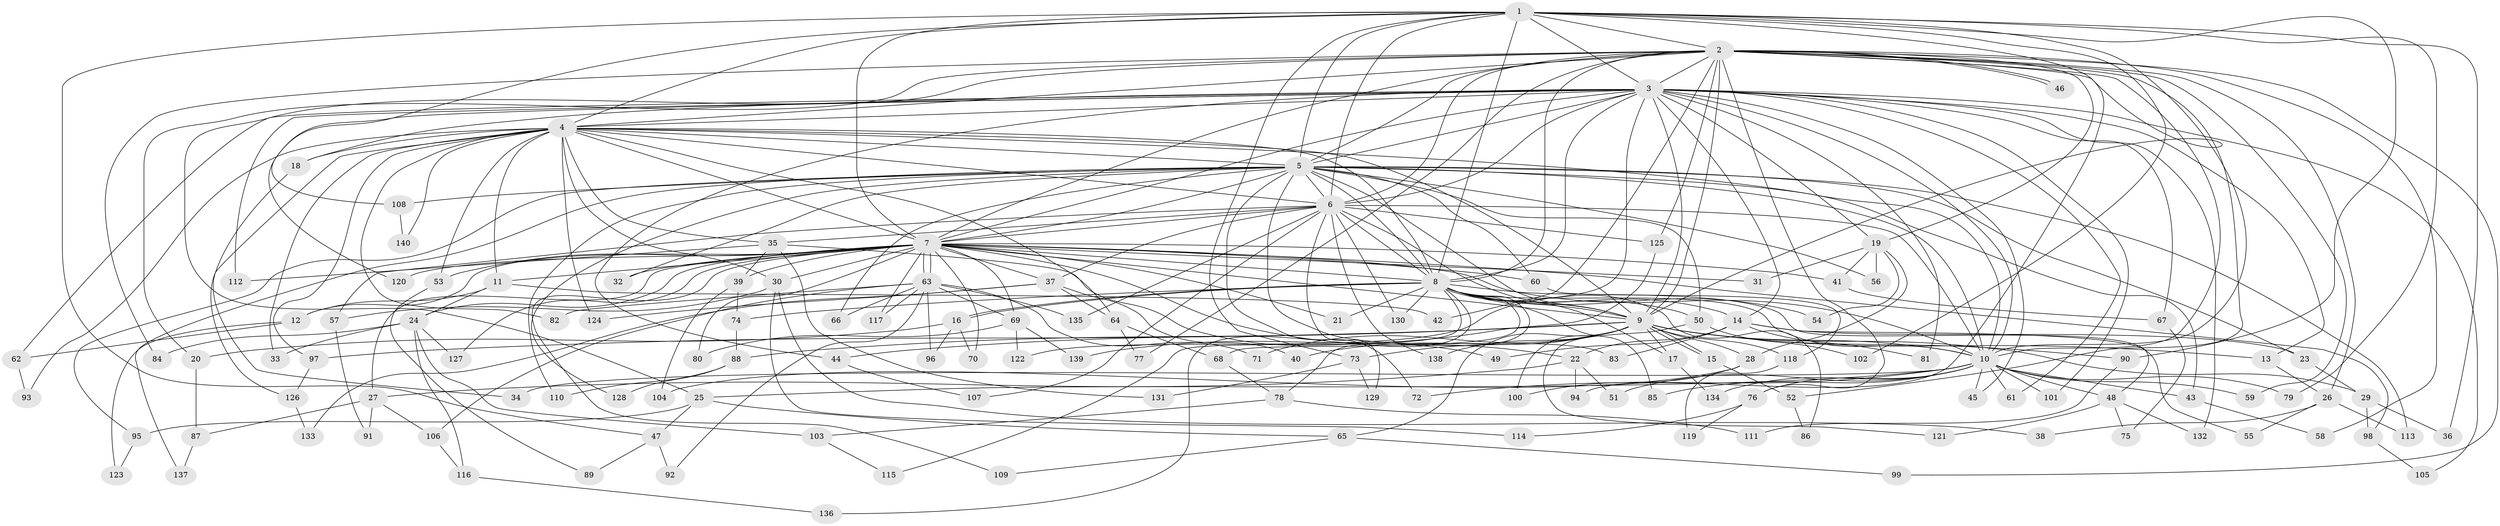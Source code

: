 // coarse degree distribution, {17: 0.017857142857142856, 2: 0.4642857142857143, 26: 0.017857142857142856, 1: 0.08928571428571429, 3: 0.125, 5: 0.03571428571428571, 4: 0.10714285714285714, 7: 0.03571428571428571, 9: 0.017857142857142856, 6: 0.05357142857142857, 22: 0.017857142857142856, 14: 0.017857142857142856}
// Generated by graph-tools (version 1.1) at 2025/47/03/04/25 21:47:26]
// undirected, 140 vertices, 305 edges
graph export_dot {
graph [start="1"]
  node [color=gray90,style=filled];
  1;
  2;
  3;
  4;
  5;
  6;
  7;
  8;
  9;
  10;
  11;
  12;
  13;
  14;
  15;
  16;
  17;
  18;
  19;
  20;
  21;
  22;
  23;
  24;
  25;
  26;
  27;
  28;
  29;
  30;
  31;
  32;
  33;
  34;
  35;
  36;
  37;
  38;
  39;
  40;
  41;
  42;
  43;
  44;
  45;
  46;
  47;
  48;
  49;
  50;
  51;
  52;
  53;
  54;
  55;
  56;
  57;
  58;
  59;
  60;
  61;
  62;
  63;
  64;
  65;
  66;
  67;
  68;
  69;
  70;
  71;
  72;
  73;
  74;
  75;
  76;
  77;
  78;
  79;
  80;
  81;
  82;
  83;
  84;
  85;
  86;
  87;
  88;
  89;
  90;
  91;
  92;
  93;
  94;
  95;
  96;
  97;
  98;
  99;
  100;
  101;
  102;
  103;
  104;
  105;
  106;
  107;
  108;
  109;
  110;
  111;
  112;
  113;
  114;
  115;
  116;
  117;
  118;
  119;
  120;
  121;
  122;
  123;
  124;
  125;
  126;
  127;
  128;
  129;
  130;
  131;
  132;
  133;
  134;
  135;
  136;
  137;
  138;
  139;
  140;
  1 -- 2;
  1 -- 3;
  1 -- 4;
  1 -- 5;
  1 -- 6;
  1 -- 7;
  1 -- 8;
  1 -- 9;
  1 -- 10;
  1 -- 36;
  1 -- 47;
  1 -- 73;
  1 -- 79;
  1 -- 90;
  1 -- 102;
  1 -- 108;
  2 -- 3;
  2 -- 4;
  2 -- 5;
  2 -- 6;
  2 -- 7;
  2 -- 8;
  2 -- 9;
  2 -- 10;
  2 -- 19;
  2 -- 20;
  2 -- 25;
  2 -- 26;
  2 -- 42;
  2 -- 46;
  2 -- 46;
  2 -- 52;
  2 -- 58;
  2 -- 59;
  2 -- 76;
  2 -- 77;
  2 -- 84;
  2 -- 94;
  2 -- 99;
  2 -- 125;
  3 -- 4;
  3 -- 5;
  3 -- 6;
  3 -- 7;
  3 -- 8;
  3 -- 9;
  3 -- 10;
  3 -- 13;
  3 -- 14;
  3 -- 18;
  3 -- 19;
  3 -- 44;
  3 -- 45;
  3 -- 61;
  3 -- 62;
  3 -- 67;
  3 -- 81;
  3 -- 101;
  3 -- 105;
  3 -- 112;
  3 -- 120;
  3 -- 122;
  3 -- 132;
  4 -- 5;
  4 -- 6;
  4 -- 7;
  4 -- 8;
  4 -- 9;
  4 -- 10;
  4 -- 11;
  4 -- 18;
  4 -- 30;
  4 -- 33;
  4 -- 35;
  4 -- 53;
  4 -- 64;
  4 -- 82;
  4 -- 93;
  4 -- 97;
  4 -- 124;
  4 -- 126;
  4 -- 140;
  5 -- 6;
  5 -- 7;
  5 -- 8;
  5 -- 9;
  5 -- 10;
  5 -- 23;
  5 -- 32;
  5 -- 43;
  5 -- 50;
  5 -- 56;
  5 -- 60;
  5 -- 66;
  5 -- 72;
  5 -- 83;
  5 -- 95;
  5 -- 108;
  5 -- 110;
  5 -- 113;
  5 -- 128;
  5 -- 137;
  6 -- 7;
  6 -- 8;
  6 -- 9;
  6 -- 10;
  6 -- 35;
  6 -- 37;
  6 -- 57;
  6 -- 107;
  6 -- 125;
  6 -- 129;
  6 -- 130;
  6 -- 135;
  6 -- 138;
  7 -- 8;
  7 -- 9;
  7 -- 10;
  7 -- 11;
  7 -- 12;
  7 -- 21;
  7 -- 22;
  7 -- 24;
  7 -- 27;
  7 -- 30;
  7 -- 31;
  7 -- 32;
  7 -- 37;
  7 -- 39;
  7 -- 41;
  7 -- 53;
  7 -- 60;
  7 -- 63;
  7 -- 63;
  7 -- 69;
  7 -- 70;
  7 -- 80;
  7 -- 98;
  7 -- 109;
  7 -- 117;
  7 -- 120;
  7 -- 127;
  8 -- 9;
  8 -- 10;
  8 -- 14;
  8 -- 16;
  8 -- 16;
  8 -- 17;
  8 -- 21;
  8 -- 48;
  8 -- 50;
  8 -- 54;
  8 -- 68;
  8 -- 74;
  8 -- 78;
  8 -- 85;
  8 -- 86;
  8 -- 115;
  8 -- 130;
  8 -- 136;
  9 -- 10;
  9 -- 13;
  9 -- 15;
  9 -- 15;
  9 -- 17;
  9 -- 28;
  9 -- 29;
  9 -- 40;
  9 -- 44;
  9 -- 65;
  9 -- 71;
  9 -- 73;
  9 -- 88;
  9 -- 90;
  9 -- 97;
  9 -- 100;
  9 -- 118;
  9 -- 138;
  10 -- 25;
  10 -- 34;
  10 -- 43;
  10 -- 45;
  10 -- 48;
  10 -- 51;
  10 -- 59;
  10 -- 61;
  10 -- 72;
  10 -- 76;
  10 -- 79;
  10 -- 85;
  10 -- 101;
  10 -- 134;
  11 -- 12;
  11 -- 24;
  11 -- 42;
  12 -- 62;
  12 -- 123;
  13 -- 26;
  14 -- 22;
  14 -- 23;
  14 -- 49;
  14 -- 55;
  14 -- 81;
  14 -- 83;
  15 -- 52;
  16 -- 20;
  16 -- 70;
  16 -- 96;
  17 -- 134;
  18 -- 34;
  19 -- 28;
  19 -- 31;
  19 -- 41;
  19 -- 54;
  19 -- 56;
  20 -- 87;
  22 -- 27;
  22 -- 51;
  22 -- 94;
  23 -- 29;
  24 -- 33;
  24 -- 84;
  24 -- 103;
  24 -- 116;
  24 -- 127;
  25 -- 47;
  25 -- 65;
  25 -- 95;
  26 -- 38;
  26 -- 55;
  26 -- 113;
  27 -- 87;
  27 -- 91;
  27 -- 106;
  28 -- 100;
  28 -- 104;
  29 -- 36;
  29 -- 98;
  30 -- 38;
  30 -- 57;
  30 -- 114;
  35 -- 39;
  35 -- 49;
  35 -- 112;
  35 -- 131;
  37 -- 40;
  37 -- 64;
  37 -- 124;
  37 -- 133;
  39 -- 74;
  39 -- 104;
  41 -- 67;
  43 -- 58;
  44 -- 107;
  47 -- 89;
  47 -- 92;
  48 -- 75;
  48 -- 121;
  48 -- 132;
  50 -- 102;
  50 -- 121;
  52 -- 86;
  53 -- 89;
  57 -- 91;
  60 -- 118;
  62 -- 93;
  63 -- 66;
  63 -- 69;
  63 -- 71;
  63 -- 82;
  63 -- 92;
  63 -- 96;
  63 -- 106;
  63 -- 117;
  63 -- 135;
  64 -- 68;
  64 -- 77;
  65 -- 99;
  65 -- 109;
  67 -- 75;
  68 -- 78;
  69 -- 80;
  69 -- 122;
  69 -- 139;
  73 -- 129;
  73 -- 131;
  74 -- 88;
  76 -- 114;
  76 -- 119;
  78 -- 103;
  78 -- 111;
  87 -- 137;
  88 -- 110;
  88 -- 128;
  90 -- 111;
  95 -- 123;
  97 -- 126;
  98 -- 105;
  103 -- 115;
  106 -- 116;
  108 -- 140;
  116 -- 136;
  118 -- 119;
  125 -- 139;
  126 -- 133;
}
